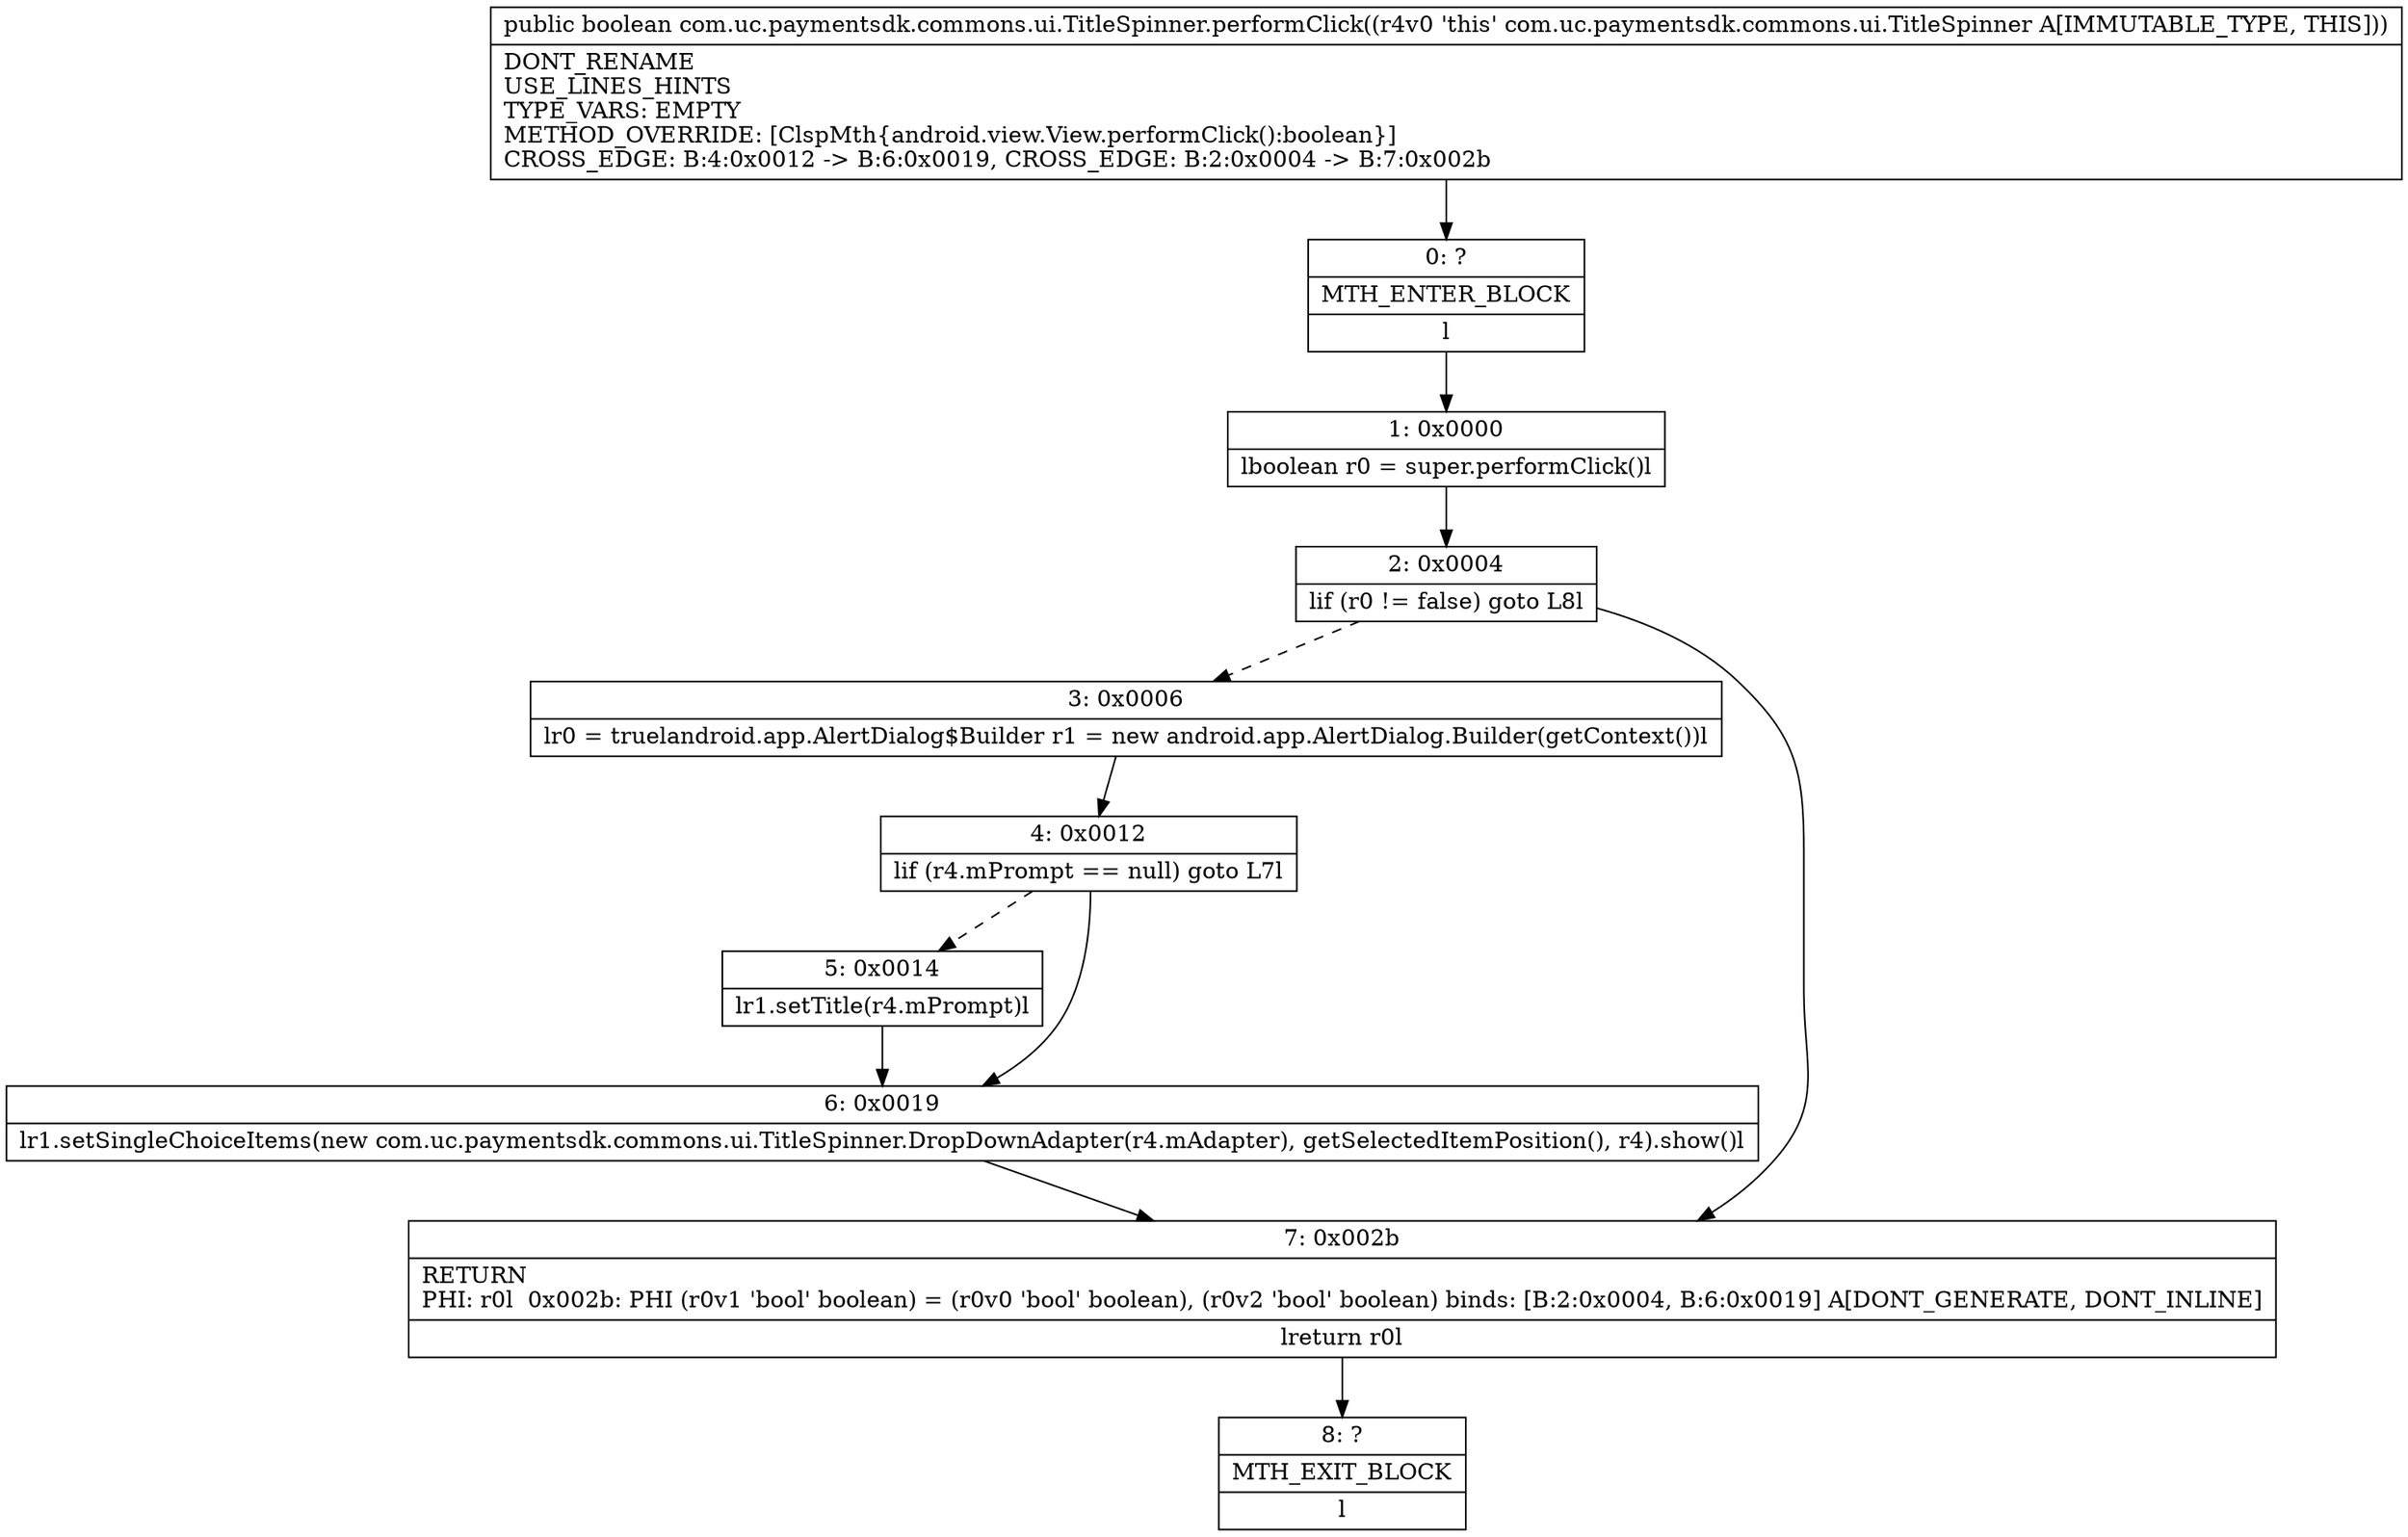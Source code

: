 digraph "CFG forcom.uc.paymentsdk.commons.ui.TitleSpinner.performClick()Z" {
Node_0 [shape=record,label="{0\:\ ?|MTH_ENTER_BLOCK\l|l}"];
Node_1 [shape=record,label="{1\:\ 0x0000|lboolean r0 = super.performClick()l}"];
Node_2 [shape=record,label="{2\:\ 0x0004|lif (r0 != false) goto L8l}"];
Node_3 [shape=record,label="{3\:\ 0x0006|lr0 = truelandroid.app.AlertDialog$Builder r1 = new android.app.AlertDialog.Builder(getContext())l}"];
Node_4 [shape=record,label="{4\:\ 0x0012|lif (r4.mPrompt == null) goto L7l}"];
Node_5 [shape=record,label="{5\:\ 0x0014|lr1.setTitle(r4.mPrompt)l}"];
Node_6 [shape=record,label="{6\:\ 0x0019|lr1.setSingleChoiceItems(new com.uc.paymentsdk.commons.ui.TitleSpinner.DropDownAdapter(r4.mAdapter), getSelectedItemPosition(), r4).show()l}"];
Node_7 [shape=record,label="{7\:\ 0x002b|RETURN\lPHI: r0l  0x002b: PHI (r0v1 'bool' boolean) = (r0v0 'bool' boolean), (r0v2 'bool' boolean) binds: [B:2:0x0004, B:6:0x0019] A[DONT_GENERATE, DONT_INLINE]\l|lreturn r0l}"];
Node_8 [shape=record,label="{8\:\ ?|MTH_EXIT_BLOCK\l|l}"];
MethodNode[shape=record,label="{public boolean com.uc.paymentsdk.commons.ui.TitleSpinner.performClick((r4v0 'this' com.uc.paymentsdk.commons.ui.TitleSpinner A[IMMUTABLE_TYPE, THIS]))  | DONT_RENAME\lUSE_LINES_HINTS\lTYPE_VARS: EMPTY\lMETHOD_OVERRIDE: [ClspMth\{android.view.View.performClick():boolean\}]\lCROSS_EDGE: B:4:0x0012 \-\> B:6:0x0019, CROSS_EDGE: B:2:0x0004 \-\> B:7:0x002b\l}"];
MethodNode -> Node_0;
Node_0 -> Node_1;
Node_1 -> Node_2;
Node_2 -> Node_3[style=dashed];
Node_2 -> Node_7;
Node_3 -> Node_4;
Node_4 -> Node_5[style=dashed];
Node_4 -> Node_6;
Node_5 -> Node_6;
Node_6 -> Node_7;
Node_7 -> Node_8;
}

